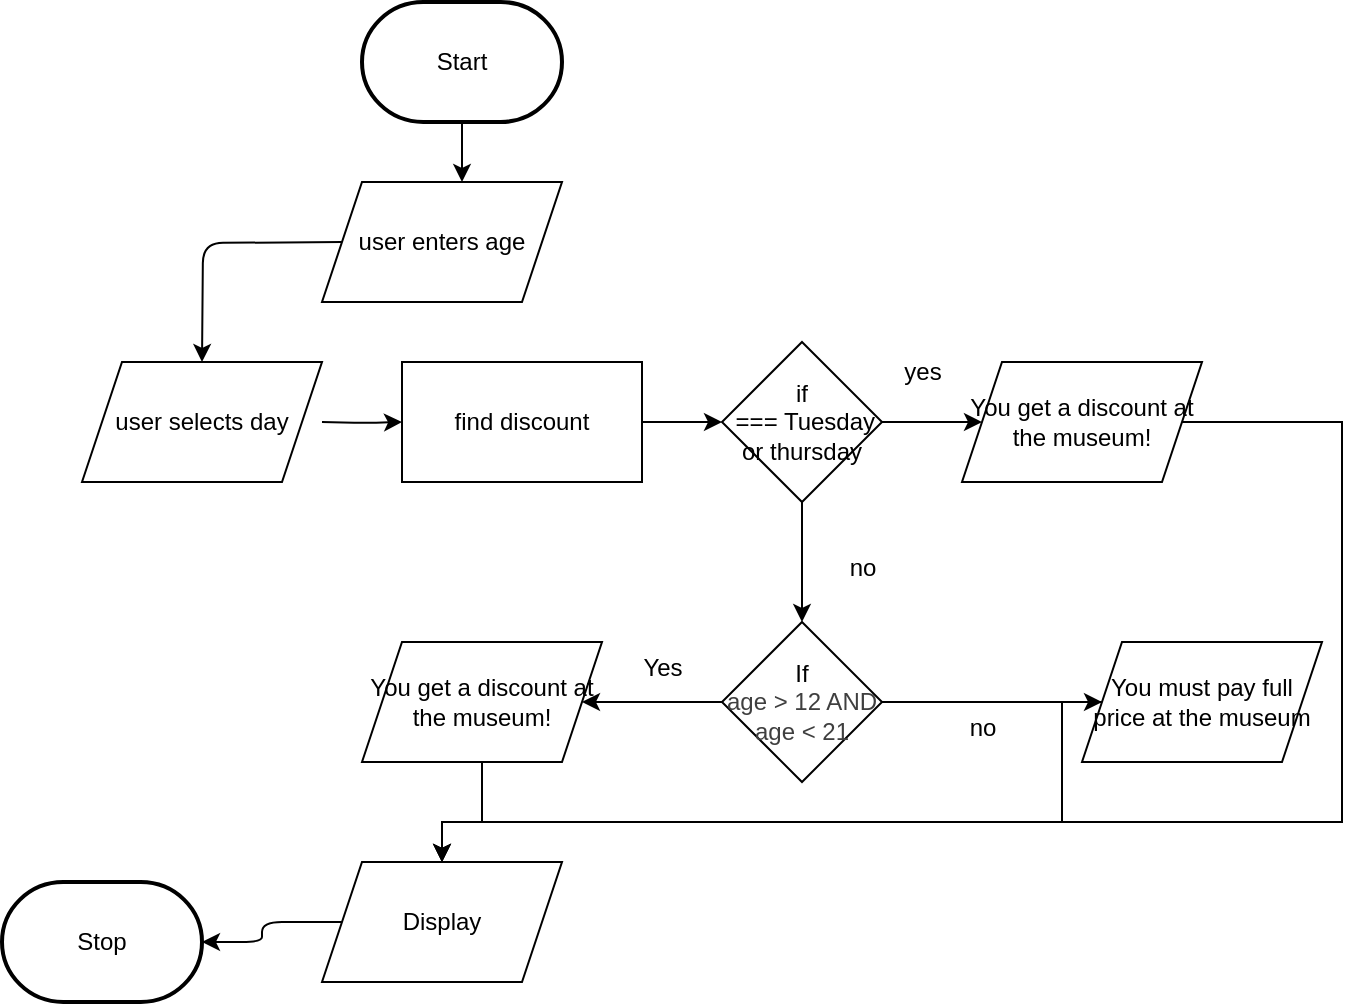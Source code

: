 <mxfile>
    <diagram id="HIP3nbAZw_EuaXWnEj3U" name="Page-1">
        <mxGraphModel dx="355" dy="253" grid="1" gridSize="10" guides="1" tooltips="1" connect="1" arrows="1" fold="1" page="1" pageScale="1" pageWidth="850" pageHeight="1100" math="0" shadow="0">
            <root>
                <mxCell id="0"/>
                <mxCell id="1" parent="0"/>
                <mxCell id="7" value="" style="edgeStyle=none;html=1;" parent="1" source="2" edge="1">
                    <mxGeometry relative="1" as="geometry">
                        <mxPoint x="280" y="300" as="targetPoint"/>
                    </mxGeometry>
                </mxCell>
                <mxCell id="2" value="Start" style="strokeWidth=2;html=1;shape=mxgraph.flowchart.terminator;whiteSpace=wrap;" parent="1" vertex="1">
                    <mxGeometry x="230" y="210" width="100" height="60" as="geometry"/>
                </mxCell>
                <mxCell id="3" value="Stop" style="strokeWidth=2;html=1;shape=mxgraph.flowchart.terminator;whiteSpace=wrap;" parent="1" vertex="1">
                    <mxGeometry x="50" y="650" width="100" height="60" as="geometry"/>
                </mxCell>
                <mxCell id="8" value="" style="edgeStyle=orthogonalEdgeStyle;html=1;" parent="1" edge="1">
                    <mxGeometry relative="1" as="geometry">
                        <mxPoint x="220" y="330" as="sourcePoint"/>
                        <mxPoint x="150" y="390" as="targetPoint"/>
                    </mxGeometry>
                </mxCell>
                <mxCell id="25" value="" style="edgeStyle=orthogonalEdgeStyle;html=1;" parent="1" target="23" edge="1">
                    <mxGeometry relative="1" as="geometry">
                        <mxPoint x="210" y="420" as="sourcePoint"/>
                    </mxGeometry>
                </mxCell>
                <mxCell id="13" value="" style="edgeStyle=none;html=1;" parent="1" source="9" target="12" edge="1">
                    <mxGeometry relative="1" as="geometry"/>
                </mxCell>
                <mxCell id="21" value="" style="edgeStyle=orthogonalEdgeStyle;html=1;" parent="1" source="9" target="20" edge="1">
                    <mxGeometry relative="1" as="geometry"/>
                </mxCell>
                <mxCell id="9" value="&lt;div&gt;if&lt;/div&gt;&amp;nbsp;=== Tuesday or thursday" style="rhombus;whiteSpace=wrap;html=1;" parent="1" vertex="1">
                    <mxGeometry x="410" y="380" width="80" height="80" as="geometry"/>
                </mxCell>
                <mxCell id="39" style="edgeStyle=orthogonalEdgeStyle;html=1;entryX=0.5;entryY=0;entryDx=0;entryDy=0;rounded=0;curved=0;" parent="1" source="12" target="15" edge="1">
                    <mxGeometry relative="1" as="geometry">
                        <Array as="points">
                            <mxPoint x="720" y="420"/>
                            <mxPoint x="720" y="620"/>
                            <mxPoint x="270" y="620"/>
                        </Array>
                    </mxGeometry>
                </mxCell>
                <mxCell id="12" value="You get a discount at the museum!" style="shape=parallelogram;perimeter=parallelogramPerimeter;whiteSpace=wrap;html=1;fixedSize=1;" parent="1" vertex="1">
                    <mxGeometry x="530" y="390" width="120" height="60" as="geometry"/>
                </mxCell>
                <mxCell id="14" value="yes" style="text;html=1;align=center;verticalAlign=middle;resizable=0;points=[];autosize=1;strokeColor=none;fillColor=none;" parent="1" vertex="1">
                    <mxGeometry x="490" y="380" width="40" height="30" as="geometry"/>
                </mxCell>
                <mxCell id="45" value="" style="edgeStyle=orthogonalEdgeStyle;html=1;" parent="1" source="15" target="3" edge="1">
                    <mxGeometry relative="1" as="geometry"/>
                </mxCell>
                <mxCell id="15" value="Display" style="shape=parallelogram;perimeter=parallelogramPerimeter;whiteSpace=wrap;html=1;fixedSize=1;" parent="1" vertex="1">
                    <mxGeometry x="210" y="640" width="120" height="60" as="geometry"/>
                </mxCell>
                <mxCell id="30" style="edgeStyle=orthogonalEdgeStyle;html=1;" parent="1" source="20" target="29" edge="1">
                    <mxGeometry relative="1" as="geometry"/>
                </mxCell>
                <mxCell id="46" value="" style="edgeStyle=orthogonalEdgeStyle;html=1;" parent="1" source="20" target="32" edge="1">
                    <mxGeometry relative="1" as="geometry"/>
                </mxCell>
                <mxCell id="20" value="&lt;div&gt;&lt;font color=&quot;#000000&quot;&gt;&lt;span style=&quot;font-size: 12px;&quot;&gt;If&lt;/span&gt;&lt;/font&gt;&lt;/div&gt;&lt;span style=&quot;color: rgb(63, 63, 63); background-color: transparent;&quot;&gt;age &amp;gt; 12 AND age &amp;lt; 21&lt;/span&gt;" style="rhombus;whiteSpace=wrap;html=1;" parent="1" vertex="1">
                    <mxGeometry x="410" y="520" width="80" height="80" as="geometry"/>
                </mxCell>
                <mxCell id="22" value="no" style="text;html=1;align=center;verticalAlign=middle;resizable=0;points=[];autosize=1;strokeColor=none;fillColor=none;" parent="1" vertex="1">
                    <mxGeometry x="460" y="478" width="40" height="30" as="geometry"/>
                </mxCell>
                <mxCell id="26" value="" style="edgeStyle=orthogonalEdgeStyle;html=1;" parent="1" source="23" target="9" edge="1">
                    <mxGeometry relative="1" as="geometry"/>
                </mxCell>
                <mxCell id="23" value="find discount" style="whiteSpace=wrap;html=1;" parent="1" vertex="1">
                    <mxGeometry x="250" y="390" width="120" height="60" as="geometry"/>
                </mxCell>
                <mxCell id="41" value="" style="edgeStyle=orthogonalEdgeStyle;html=1;rounded=0;curved=0;" parent="1" source="29" target="15" edge="1">
                    <mxGeometry relative="1" as="geometry">
                        <Array as="points">
                            <mxPoint x="290" y="620"/>
                            <mxPoint x="270" y="620"/>
                        </Array>
                    </mxGeometry>
                </mxCell>
                <mxCell id="29" value="&lt;span style=&quot;color: rgb(0, 0, 0);&quot;&gt;You get a discount at the museum!&lt;/span&gt;" style="shape=parallelogram;perimeter=parallelogramPerimeter;whiteSpace=wrap;html=1;fixedSize=1;" parent="1" vertex="1">
                    <mxGeometry x="230" y="530" width="120" height="60" as="geometry"/>
                </mxCell>
                <mxCell id="31" value="Yes" style="text;html=1;align=center;verticalAlign=middle;resizable=0;points=[];autosize=1;strokeColor=none;fillColor=none;" parent="1" vertex="1">
                    <mxGeometry x="360" y="528" width="40" height="30" as="geometry"/>
                </mxCell>
                <mxCell id="42" style="edgeStyle=orthogonalEdgeStyle;html=1;entryX=0.5;entryY=0;entryDx=0;entryDy=0;rounded=0;curved=0;" parent="1" source="32" target="15" edge="1">
                    <mxGeometry relative="1" as="geometry">
                        <Array as="points">
                            <mxPoint x="580" y="620"/>
                            <mxPoint x="270" y="620"/>
                        </Array>
                    </mxGeometry>
                </mxCell>
                <mxCell id="32" value="&lt;font color=&quot;#000000&quot;&gt;&lt;span style=&quot;font-size: 12px;&quot;&gt;You must pay full price at the museum&lt;/span&gt;&lt;/font&gt;" style="shape=parallelogram;perimeter=parallelogramPerimeter;whiteSpace=wrap;html=1;fixedSize=1;" parent="1" vertex="1">
                    <mxGeometry x="590" y="530" width="120" height="60" as="geometry"/>
                </mxCell>
                <mxCell id="47" value="no" style="text;html=1;align=center;verticalAlign=middle;resizable=0;points=[];autosize=1;strokeColor=none;fillColor=none;" parent="1" vertex="1">
                    <mxGeometry x="520" y="558" width="40" height="30" as="geometry"/>
                </mxCell>
                <mxCell id="48" value="&lt;span style=&quot;color: rgb(0, 0, 0);&quot;&gt;user enters age&lt;/span&gt;" style="shape=parallelogram;perimeter=parallelogramPerimeter;whiteSpace=wrap;html=1;fixedSize=1;" vertex="1" parent="1">
                    <mxGeometry x="210" y="300" width="120" height="60" as="geometry"/>
                </mxCell>
                <mxCell id="49" value="&lt;span style=&quot;color: rgb(0, 0, 0);&quot;&gt;user selects day&lt;/span&gt;" style="shape=parallelogram;perimeter=parallelogramPerimeter;whiteSpace=wrap;html=1;fixedSize=1;" vertex="1" parent="1">
                    <mxGeometry x="90" y="390" width="120" height="60" as="geometry"/>
                </mxCell>
            </root>
        </mxGraphModel>
    </diagram>
</mxfile>